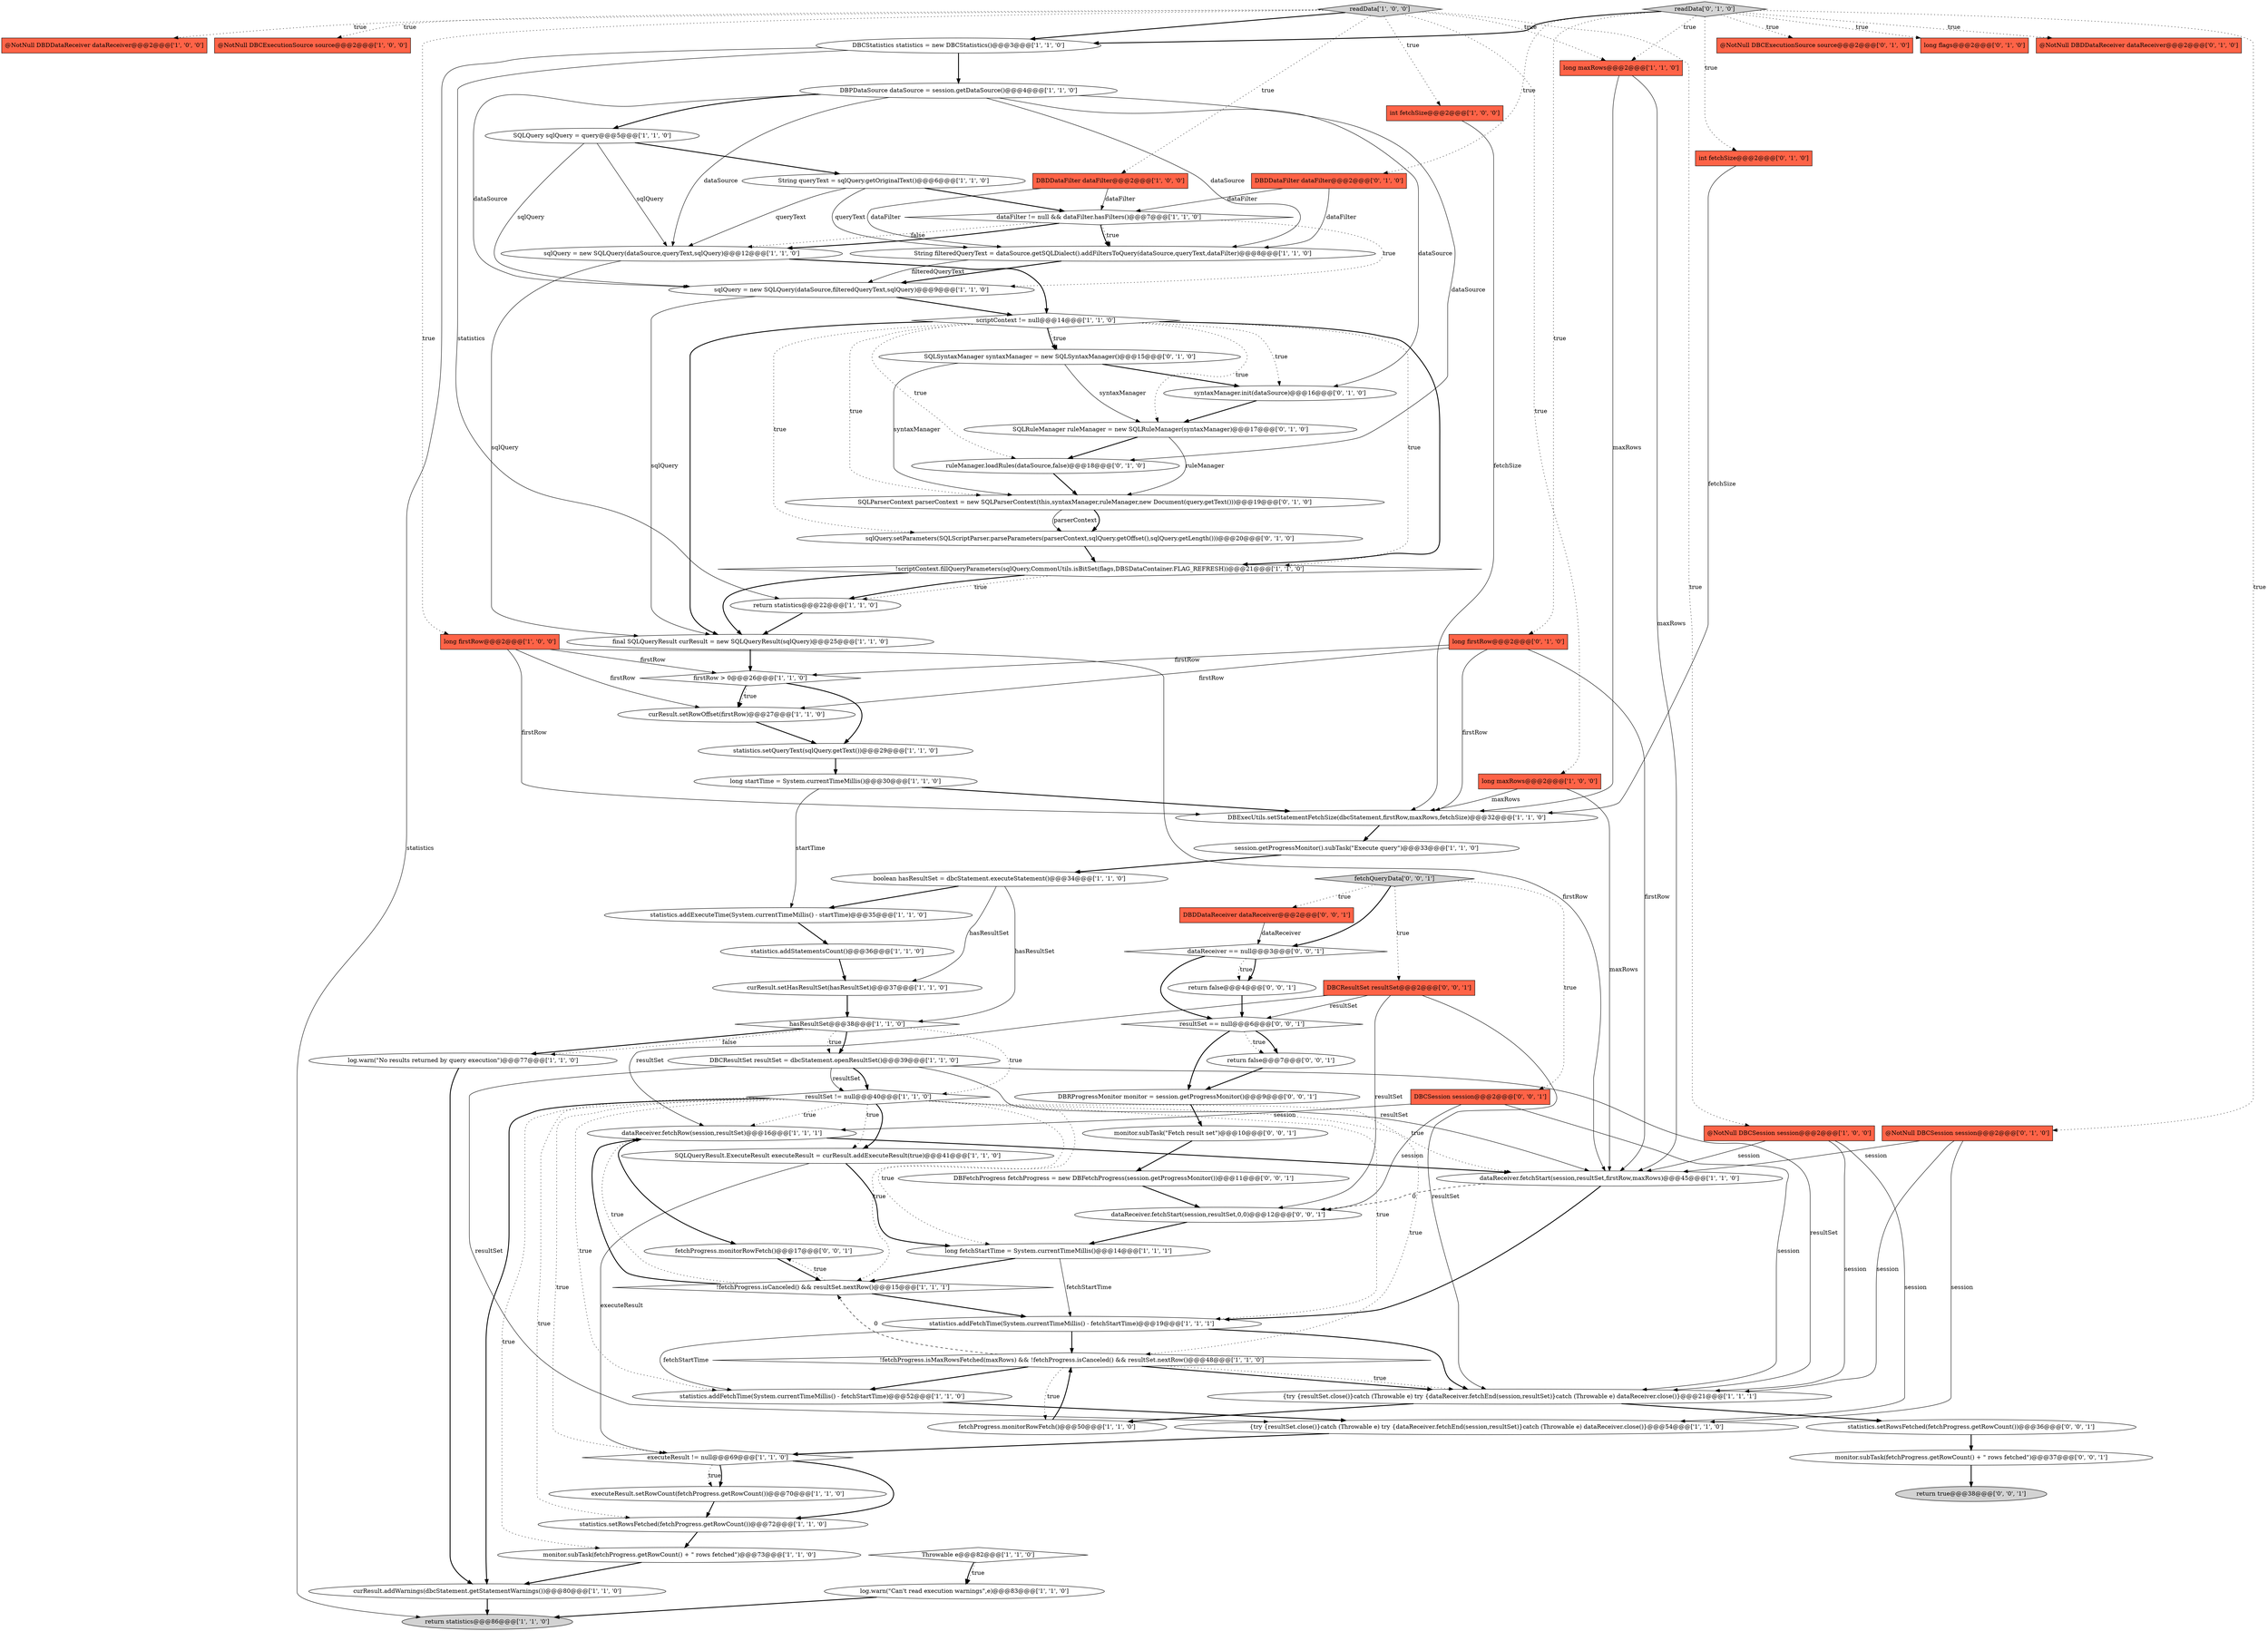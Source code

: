 digraph {
40 [style = filled, label = "@NotNull DBDDataReceiver dataReceiver@@@2@@@['1', '0', '0']", fillcolor = tomato, shape = box image = "AAA0AAABBB1BBB"];
14 [style = filled, label = "log.warn(\"No results returned by query execution\")@@@77@@@['1', '1', '0']", fillcolor = white, shape = ellipse image = "AAA0AAABBB1BBB"];
1 [style = filled, label = "DBCStatistics statistics = new DBCStatistics()@@@3@@@['1', '1', '0']", fillcolor = white, shape = ellipse image = "AAA0AAABBB1BBB"];
30 [style = filled, label = "@NotNull DBCExecutionSource source@@@2@@@['1', '0', '0']", fillcolor = tomato, shape = box image = "AAA0AAABBB1BBB"];
67 [style = filled, label = "readData['0', '1', '0']", fillcolor = lightgray, shape = diamond image = "AAA0AAABBB2BBB"];
64 [style = filled, label = "@NotNull DBCExecutionSource source@@@2@@@['0', '1', '0']", fillcolor = tomato, shape = box image = "AAA0AAABBB2BBB"];
6 [style = filled, label = "DBPDataSource dataSource = session.getDataSource()@@@4@@@['1', '1', '0']", fillcolor = white, shape = ellipse image = "AAA0AAABBB1BBB"];
29 [style = filled, label = "resultSet != null@@@40@@@['1', '1', '0']", fillcolor = white, shape = diamond image = "AAA0AAABBB1BBB"];
76 [style = filled, label = "return false@@@4@@@['0', '0', '1']", fillcolor = white, shape = ellipse image = "AAA0AAABBB3BBB"];
70 [style = filled, label = "DBDDataReceiver dataReceiver@@@2@@@['0', '0', '1']", fillcolor = tomato, shape = box image = "AAA0AAABBB3BBB"];
56 [style = filled, label = "SQLParserContext parserContext = new SQLParserContext(this,syntaxManager,ruleManager,new Document(query.getText()))@@@19@@@['0', '1', '0']", fillcolor = white, shape = ellipse image = "AAA1AAABBB2BBB"];
41 [style = filled, label = "String queryText = sqlQuery.getOriginalText()@@@6@@@['1', '1', '0']", fillcolor = white, shape = ellipse image = "AAA0AAABBB1BBB"];
49 [style = filled, label = "long maxRows@@@2@@@['1', '1', '0']", fillcolor = tomato, shape = box image = "AAA0AAABBB1BBB"];
44 [style = filled, label = "dataReceiver.fetchRow(session,resultSet)@@@16@@@['1', '1', '1']", fillcolor = white, shape = ellipse image = "AAA0AAABBB1BBB"];
35 [style = filled, label = "SQLQuery sqlQuery = query@@@5@@@['1', '1', '0']", fillcolor = white, shape = ellipse image = "AAA0AAABBB1BBB"];
13 [style = filled, label = "sqlQuery = new SQLQuery(dataSource,filteredQueryText,sqlQuery)@@@9@@@['1', '1', '0']", fillcolor = white, shape = ellipse image = "AAA0AAABBB1BBB"];
7 [style = filled, label = "return statistics@@@22@@@['1', '1', '0']", fillcolor = white, shape = ellipse image = "AAA0AAABBB1BBB"];
0 [style = filled, label = "dataFilter != null && dataFilter.hasFilters()@@@7@@@['1', '1', '0']", fillcolor = white, shape = diamond image = "AAA0AAABBB1BBB"];
80 [style = filled, label = "DBFetchProgress fetchProgress = new DBFetchProgress(session.getProgressMonitor())@@@11@@@['0', '0', '1']", fillcolor = white, shape = ellipse image = "AAA0AAABBB3BBB"];
11 [style = filled, label = "statistics.addExecuteTime(System.currentTimeMillis() - startTime)@@@35@@@['1', '1', '0']", fillcolor = white, shape = ellipse image = "AAA0AAABBB1BBB"];
25 [style = filled, label = "long maxRows@@@2@@@['1', '0', '0']", fillcolor = tomato, shape = box image = "AAA0AAABBB1BBB"];
33 [style = filled, label = "@NotNull DBCSession session@@@2@@@['1', '0', '0']", fillcolor = tomato, shape = box image = "AAA0AAABBB1BBB"];
55 [style = filled, label = "ruleManager.loadRules(dataSource,false)@@@18@@@['0', '1', '0']", fillcolor = white, shape = ellipse image = "AAA1AAABBB2BBB"];
61 [style = filled, label = "DBDDataFilter dataFilter@@@2@@@['0', '1', '0']", fillcolor = tomato, shape = box image = "AAA0AAABBB2BBB"];
51 [style = filled, label = "SQLQueryResult.ExecuteResult executeResult = curResult.addExecuteResult(true)@@@41@@@['1', '1', '0']", fillcolor = white, shape = ellipse image = "AAA0AAABBB1BBB"];
27 [style = filled, label = "!fetchProgress.isCanceled() && resultSet.nextRow()@@@15@@@['1', '1', '1']", fillcolor = white, shape = diamond image = "AAA0AAABBB1BBB"];
28 [style = filled, label = "return statistics@@@86@@@['1', '1', '0']", fillcolor = lightgray, shape = ellipse image = "AAA0AAABBB1BBB"];
22 [style = filled, label = "Throwable e@@@82@@@['1', '1', '0']", fillcolor = white, shape = diamond image = "AAA0AAABBB1BBB"];
31 [style = filled, label = "!scriptContext.fillQueryParameters(sqlQuery,CommonUtils.isBitSet(flags,DBSDataContainer.FLAG_REFRESH))@@@21@@@['1', '1', '0']", fillcolor = white, shape = diamond image = "AAA0AAABBB1BBB"];
78 [style = filled, label = "return false@@@7@@@['0', '0', '1']", fillcolor = white, shape = ellipse image = "AAA0AAABBB3BBB"];
4 [style = filled, label = "session.getProgressMonitor().subTask(\"Execute query\")@@@33@@@['1', '1', '0']", fillcolor = white, shape = ellipse image = "AAA0AAABBB1BBB"];
65 [style = filled, label = "syntaxManager.init(dataSource)@@@16@@@['0', '1', '0']", fillcolor = white, shape = ellipse image = "AAA1AAABBB2BBB"];
20 [style = filled, label = "!fetchProgress.isMaxRowsFetched(maxRows) && !fetchProgress.isCanceled() && resultSet.nextRow()@@@48@@@['1', '1', '0']", fillcolor = white, shape = diamond image = "AAA0AAABBB1BBB"];
71 [style = filled, label = "statistics.setRowsFetched(fetchProgress.getRowCount())@@@36@@@['0', '0', '1']", fillcolor = white, shape = ellipse image = "AAA0AAABBB3BBB"];
79 [style = filled, label = "DBCResultSet resultSet@@@2@@@['0', '0', '1']", fillcolor = tomato, shape = box image = "AAA0AAABBB3BBB"];
12 [style = filled, label = "statistics.addFetchTime(System.currentTimeMillis() - fetchStartTime)@@@52@@@['1', '1', '0']", fillcolor = white, shape = ellipse image = "AAA0AAABBB1BBB"];
74 [style = filled, label = "dataReceiver.fetchStart(session,resultSet,0,0)@@@12@@@['0', '0', '1']", fillcolor = white, shape = ellipse image = "AAA0AAABBB3BBB"];
3 [style = filled, label = "monitor.subTask(fetchProgress.getRowCount() + \" rows fetched\")@@@73@@@['1', '1', '0']", fillcolor = white, shape = ellipse image = "AAA0AAABBB1BBB"];
53 [style = filled, label = "long fetchStartTime = System.currentTimeMillis()@@@14@@@['1', '1', '1']", fillcolor = white, shape = ellipse image = "AAA0AAABBB1BBB"];
5 [style = filled, label = "DBDDataFilter dataFilter@@@2@@@['1', '0', '0']", fillcolor = tomato, shape = box image = "AAA0AAABBB1BBB"];
59 [style = filled, label = "long flags@@@2@@@['0', '1', '0']", fillcolor = tomato, shape = box image = "AAA0AAABBB2BBB"];
10 [style = filled, label = "firstRow > 0@@@26@@@['1', '1', '0']", fillcolor = white, shape = diamond image = "AAA0AAABBB1BBB"];
36 [style = filled, label = "executeResult.setRowCount(fetchProgress.getRowCount())@@@70@@@['1', '1', '0']", fillcolor = white, shape = ellipse image = "AAA0AAABBB1BBB"];
58 [style = filled, label = "sqlQuery.setParameters(SQLScriptParser.parseParameters(parserContext,sqlQuery.getOffset(),sqlQuery.getLength()))@@@20@@@['0', '1', '0']", fillcolor = white, shape = ellipse image = "AAA1AAABBB2BBB"];
83 [style = filled, label = "DBRProgressMonitor monitor = session.getProgressMonitor()@@@9@@@['0', '0', '1']", fillcolor = white, shape = ellipse image = "AAA0AAABBB3BBB"];
75 [style = filled, label = "fetchProgress.monitorRowFetch()@@@17@@@['0', '0', '1']", fillcolor = white, shape = ellipse image = "AAA0AAABBB3BBB"];
2 [style = filled, label = "statistics.setRowsFetched(fetchProgress.getRowCount())@@@72@@@['1', '1', '0']", fillcolor = white, shape = ellipse image = "AAA0AAABBB1BBB"];
15 [style = filled, label = "DBCResultSet resultSet = dbcStatement.openResultSet()@@@39@@@['1', '1', '0']", fillcolor = white, shape = ellipse image = "AAA0AAABBB1BBB"];
21 [style = filled, label = "String filteredQueryText = dataSource.getSQLDialect().addFiltersToQuery(dataSource,queryText,dataFilter)@@@8@@@['1', '1', '0']", fillcolor = white, shape = ellipse image = "AAA0AAABBB1BBB"];
42 [style = filled, label = "int fetchSize@@@2@@@['1', '0', '0']", fillcolor = tomato, shape = box image = "AAA0AAABBB1BBB"];
57 [style = filled, label = "long firstRow@@@2@@@['0', '1', '0']", fillcolor = tomato, shape = box image = "AAA0AAABBB2BBB"];
46 [style = filled, label = "curResult.addWarnings(dbcStatement.getStatementWarnings())@@@80@@@['1', '1', '0']", fillcolor = white, shape = ellipse image = "AAA0AAABBB1BBB"];
17 [style = filled, label = "statistics.addFetchTime(System.currentTimeMillis() - fetchStartTime)@@@19@@@['1', '1', '1']", fillcolor = white, shape = ellipse image = "AAA0AAABBB1BBB"];
18 [style = filled, label = "final SQLQueryResult curResult = new SQLQueryResult(sqlQuery)@@@25@@@['1', '1', '0']", fillcolor = white, shape = ellipse image = "AAA0AAABBB1BBB"];
24 [style = filled, label = "log.warn(\"Can't read execution warnings\",e)@@@83@@@['1', '1', '0']", fillcolor = white, shape = ellipse image = "AAA0AAABBB1BBB"];
26 [style = filled, label = "long startTime = System.currentTimeMillis()@@@30@@@['1', '1', '0']", fillcolor = white, shape = ellipse image = "AAA0AAABBB1BBB"];
32 [style = filled, label = "scriptContext != null@@@14@@@['1', '1', '0']", fillcolor = white, shape = diamond image = "AAA0AAABBB1BBB"];
52 [style = filled, label = "curResult.setRowOffset(firstRow)@@@27@@@['1', '1', '0']", fillcolor = white, shape = ellipse image = "AAA0AAABBB1BBB"];
54 [style = filled, label = "int fetchSize@@@2@@@['0', '1', '0']", fillcolor = tomato, shape = box image = "AAA0AAABBB2BBB"];
68 [style = filled, label = "return true@@@38@@@['0', '0', '1']", fillcolor = lightgray, shape = ellipse image = "AAA0AAABBB3BBB"];
47 [style = filled, label = "fetchProgress.monitorRowFetch()@@@50@@@['1', '1', '0']", fillcolor = white, shape = ellipse image = "AAA0AAABBB1BBB"];
45 [style = filled, label = "hasResultSet@@@38@@@['1', '1', '0']", fillcolor = white, shape = diamond image = "AAA0AAABBB1BBB"];
62 [style = filled, label = "SQLSyntaxManager syntaxManager = new SQLSyntaxManager()@@@15@@@['0', '1', '0']", fillcolor = white, shape = ellipse image = "AAA1AAABBB2BBB"];
37 [style = filled, label = "DBExecUtils.setStatementFetchSize(dbcStatement,firstRow,maxRows,fetchSize)@@@32@@@['1', '1', '0']", fillcolor = white, shape = ellipse image = "AAA0AAABBB1BBB"];
48 [style = filled, label = "curResult.setHasResultSet(hasResultSet)@@@37@@@['1', '1', '0']", fillcolor = white, shape = ellipse image = "AAA0AAABBB1BBB"];
69 [style = filled, label = "DBCSession session@@@2@@@['0', '0', '1']", fillcolor = tomato, shape = box image = "AAA0AAABBB3BBB"];
66 [style = filled, label = "@NotNull DBDDataReceiver dataReceiver@@@2@@@['0', '1', '0']", fillcolor = tomato, shape = box image = "AAA0AAABBB2BBB"];
73 [style = filled, label = "monitor.subTask(fetchProgress.getRowCount() + \" rows fetched\")@@@37@@@['0', '0', '1']", fillcolor = white, shape = ellipse image = "AAA0AAABBB3BBB"];
82 [style = filled, label = "resultSet == null@@@6@@@['0', '0', '1']", fillcolor = white, shape = diamond image = "AAA0AAABBB3BBB"];
16 [style = filled, label = "executeResult != null@@@69@@@['1', '1', '0']", fillcolor = white, shape = diamond image = "AAA0AAABBB1BBB"];
43 [style = filled, label = "statistics.addStatementsCount()@@@36@@@['1', '1', '0']", fillcolor = white, shape = ellipse image = "AAA0AAABBB1BBB"];
9 [style = filled, label = "statistics.setQueryText(sqlQuery.getText())@@@29@@@['1', '1', '0']", fillcolor = white, shape = ellipse image = "AAA0AAABBB1BBB"];
34 [style = filled, label = "sqlQuery = new SQLQuery(dataSource,queryText,sqlQuery)@@@12@@@['1', '1', '0']", fillcolor = white, shape = ellipse image = "AAA0AAABBB1BBB"];
77 [style = filled, label = "monitor.subTask(\"Fetch result set\")@@@10@@@['0', '0', '1']", fillcolor = white, shape = ellipse image = "AAA0AAABBB3BBB"];
50 [style = filled, label = "{try {resultSet.close()}catch (Throwable e) try {dataReceiver.fetchEnd(session,resultSet)}catch (Throwable e) dataReceiver.close()}@@@54@@@['1', '1', '0']", fillcolor = white, shape = ellipse image = "AAA0AAABBB1BBB"];
60 [style = filled, label = "SQLRuleManager ruleManager = new SQLRuleManager(syntaxManager)@@@17@@@['0', '1', '0']", fillcolor = white, shape = ellipse image = "AAA1AAABBB2BBB"];
63 [style = filled, label = "@NotNull DBCSession session@@@2@@@['0', '1', '0']", fillcolor = tomato, shape = box image = "AAA0AAABBB2BBB"];
81 [style = filled, label = "fetchQueryData['0', '0', '1']", fillcolor = lightgray, shape = diamond image = "AAA0AAABBB3BBB"];
72 [style = filled, label = "dataReceiver == null@@@3@@@['0', '0', '1']", fillcolor = white, shape = diamond image = "AAA0AAABBB3BBB"];
23 [style = filled, label = "dataReceiver.fetchStart(session,resultSet,firstRow,maxRows)@@@45@@@['1', '1', '0']", fillcolor = white, shape = ellipse image = "AAA0AAABBB1BBB"];
39 [style = filled, label = "boolean hasResultSet = dbcStatement.executeStatement()@@@34@@@['1', '1', '0']", fillcolor = white, shape = ellipse image = "AAA0AAABBB1BBB"];
19 [style = filled, label = "long firstRow@@@2@@@['1', '0', '0']", fillcolor = tomato, shape = box image = "AAA0AAABBB1BBB"];
38 [style = filled, label = "readData['1', '0', '0']", fillcolor = lightgray, shape = diamond image = "AAA0AAABBB1BBB"];
8 [style = filled, label = "{try {resultSet.close()}catch (Throwable e) try {dataReceiver.fetchEnd(session,resultSet)}catch (Throwable e) dataReceiver.close()}@@@21@@@['1', '1', '1']", fillcolor = white, shape = ellipse image = "AAA0AAABBB1BBB"];
8->71 [style = bold, label=""];
69->44 [style = solid, label="session"];
72->76 [style = dotted, label="true"];
15->50 [style = solid, label="resultSet"];
15->23 [style = solid, label="resultSet"];
79->82 [style = solid, label="resultSet"];
31->7 [style = dotted, label="true"];
43->48 [style = bold, label=""];
32->62 [style = dotted, label="true"];
63->50 [style = solid, label="session"];
44->23 [style = bold, label=""];
61->0 [style = solid, label="dataFilter"];
22->24 [style = bold, label=""];
69->8 [style = solid, label="session"];
56->58 [style = bold, label=""];
36->2 [style = bold, label=""];
81->69 [style = dotted, label="true"];
0->13 [style = dotted, label="true"];
31->18 [style = bold, label=""];
6->65 [style = solid, label="dataSource"];
1->7 [style = solid, label="statistics"];
69->74 [style = solid, label="session"];
0->21 [style = dotted, label="true"];
29->12 [style = dotted, label="true"];
35->34 [style = solid, label="sqlQuery"];
1->28 [style = solid, label="statistics"];
14->46 [style = bold, label=""];
33->50 [style = solid, label="session"];
54->37 [style = solid, label="fetchSize"];
22->24 [style = dotted, label="true"];
83->77 [style = bold, label=""];
48->45 [style = bold, label=""];
42->37 [style = solid, label="fetchSize"];
37->4 [style = bold, label=""];
60->55 [style = bold, label=""];
20->27 [style = dashed, label="0"];
0->21 [style = bold, label=""];
77->80 [style = bold, label=""];
17->8 [style = bold, label=""];
78->83 [style = bold, label=""];
29->53 [style = dotted, label="true"];
82->78 [style = bold, label=""];
56->58 [style = solid, label="parserContext"];
19->10 [style = solid, label="firstRow"];
50->16 [style = bold, label=""];
79->74 [style = solid, label="resultSet"];
9->26 [style = bold, label=""];
47->20 [style = bold, label=""];
58->31 [style = bold, label=""];
38->33 [style = dotted, label="true"];
38->5 [style = dotted, label="true"];
76->82 [style = bold, label=""];
45->15 [style = bold, label=""];
32->65 [style = dotted, label="true"];
57->52 [style = solid, label="firstRow"];
38->49 [style = dotted, label="true"];
62->65 [style = bold, label=""];
38->40 [style = dotted, label="true"];
63->23 [style = solid, label="session"];
53->27 [style = bold, label=""];
27->44 [style = bold, label=""];
29->16 [style = dotted, label="true"];
8->47 [style = bold, label=""];
11->43 [style = bold, label=""];
49->23 [style = solid, label="maxRows"];
55->56 [style = bold, label=""];
3->46 [style = bold, label=""];
71->73 [style = bold, label=""];
10->52 [style = bold, label=""];
32->31 [style = dotted, label="true"];
75->27 [style = bold, label=""];
19->52 [style = solid, label="firstRow"];
29->51 [style = bold, label=""];
20->47 [style = dotted, label="true"];
13->18 [style = solid, label="sqlQuery"];
2->3 [style = bold, label=""];
67->66 [style = dotted, label="true"];
16->2 [style = bold, label=""];
29->2 [style = dotted, label="true"];
19->37 [style = solid, label="firstRow"];
27->17 [style = bold, label=""];
5->21 [style = solid, label="dataFilter"];
32->55 [style = dotted, label="true"];
67->1 [style = bold, label=""];
57->37 [style = solid, label="firstRow"];
39->45 [style = solid, label="hasResultSet"];
82->78 [style = dotted, label="true"];
45->14 [style = bold, label=""];
79->44 [style = solid, label="resultSet"];
82->83 [style = bold, label=""];
20->12 [style = bold, label=""];
10->52 [style = dotted, label="true"];
29->20 [style = dotted, label="true"];
12->50 [style = bold, label=""];
72->76 [style = bold, label=""];
21->13 [style = bold, label=""];
39->11 [style = bold, label=""];
41->34 [style = solid, label="queryText"];
79->8 [style = solid, label="resultSet"];
57->23 [style = solid, label="firstRow"];
33->23 [style = solid, label="session"];
70->72 [style = solid, label="dataReceiver"];
34->18 [style = solid, label="sqlQuery"];
15->29 [style = bold, label=""];
32->58 [style = dotted, label="true"];
6->13 [style = solid, label="dataSource"];
73->68 [style = bold, label=""];
27->44 [style = dotted, label="true"];
35->41 [style = bold, label=""];
67->59 [style = dotted, label="true"];
81->70 [style = dotted, label="true"];
62->56 [style = solid, label="syntaxManager"];
7->18 [style = bold, label=""];
53->17 [style = solid, label="fetchStartTime"];
0->34 [style = dotted, label="false"];
29->44 [style = dotted, label="true"];
63->8 [style = solid, label="session"];
49->37 [style = solid, label="maxRows"];
41->0 [style = bold, label=""];
20->8 [style = bold, label=""];
45->29 [style = dotted, label="true"];
38->30 [style = dotted, label="true"];
38->1 [style = bold, label=""];
17->20 [style = bold, label=""];
62->60 [style = solid, label="syntaxManager"];
23->74 [style = dashed, label="0"];
81->79 [style = dotted, label="true"];
25->23 [style = solid, label="maxRows"];
44->75 [style = bold, label=""];
35->13 [style = solid, label="sqlQuery"];
45->15 [style = dotted, label="true"];
61->21 [style = solid, label="dataFilter"];
57->10 [style = solid, label="firstRow"];
29->27 [style = dotted, label="true"];
38->19 [style = dotted, label="true"];
81->72 [style = bold, label=""];
67->64 [style = dotted, label="true"];
6->55 [style = solid, label="dataSource"];
67->57 [style = dotted, label="true"];
67->54 [style = dotted, label="true"];
38->42 [style = dotted, label="true"];
23->17 [style = bold, label=""];
52->9 [style = bold, label=""];
74->53 [style = bold, label=""];
33->8 [style = solid, label="session"];
32->60 [style = dotted, label="true"];
67->61 [style = dotted, label="true"];
16->36 [style = dotted, label="true"];
72->82 [style = bold, label=""];
38->25 [style = dotted, label="true"];
29->46 [style = bold, label=""];
17->12 [style = solid, label="fetchStartTime"];
29->17 [style = dotted, label="true"];
39->48 [style = solid, label="hasResultSet"];
29->23 [style = dotted, label="true"];
41->21 [style = solid, label="queryText"];
15->8 [style = solid, label="resultSet"];
10->9 [style = bold, label=""];
29->51 [style = dotted, label="true"];
32->62 [style = bold, label=""];
4->39 [style = bold, label=""];
45->14 [style = dotted, label="false"];
51->53 [style = bold, label=""];
16->36 [style = bold, label=""];
1->6 [style = bold, label=""];
80->74 [style = bold, label=""];
32->18 [style = bold, label=""];
5->0 [style = solid, label="dataFilter"];
19->23 [style = solid, label="firstRow"];
27->75 [style = dotted, label="true"];
32->31 [style = bold, label=""];
67->49 [style = dotted, label="true"];
18->10 [style = bold, label=""];
51->16 [style = solid, label="executeResult"];
21->13 [style = solid, label="filteredQueryText"];
46->28 [style = bold, label=""];
60->56 [style = solid, label="ruleManager"];
6->34 [style = solid, label="dataSource"];
65->60 [style = bold, label=""];
15->29 [style = solid, label="resultSet"];
20->8 [style = dotted, label="true"];
24->28 [style = bold, label=""];
6->35 [style = bold, label=""];
0->34 [style = bold, label=""];
13->32 [style = bold, label=""];
26->37 [style = bold, label=""];
32->56 [style = dotted, label="true"];
67->63 [style = dotted, label="true"];
6->21 [style = solid, label="dataSource"];
25->37 [style = solid, label="maxRows"];
31->7 [style = bold, label=""];
29->3 [style = dotted, label="true"];
26->11 [style = solid, label="startTime"];
34->32 [style = bold, label=""];
}
